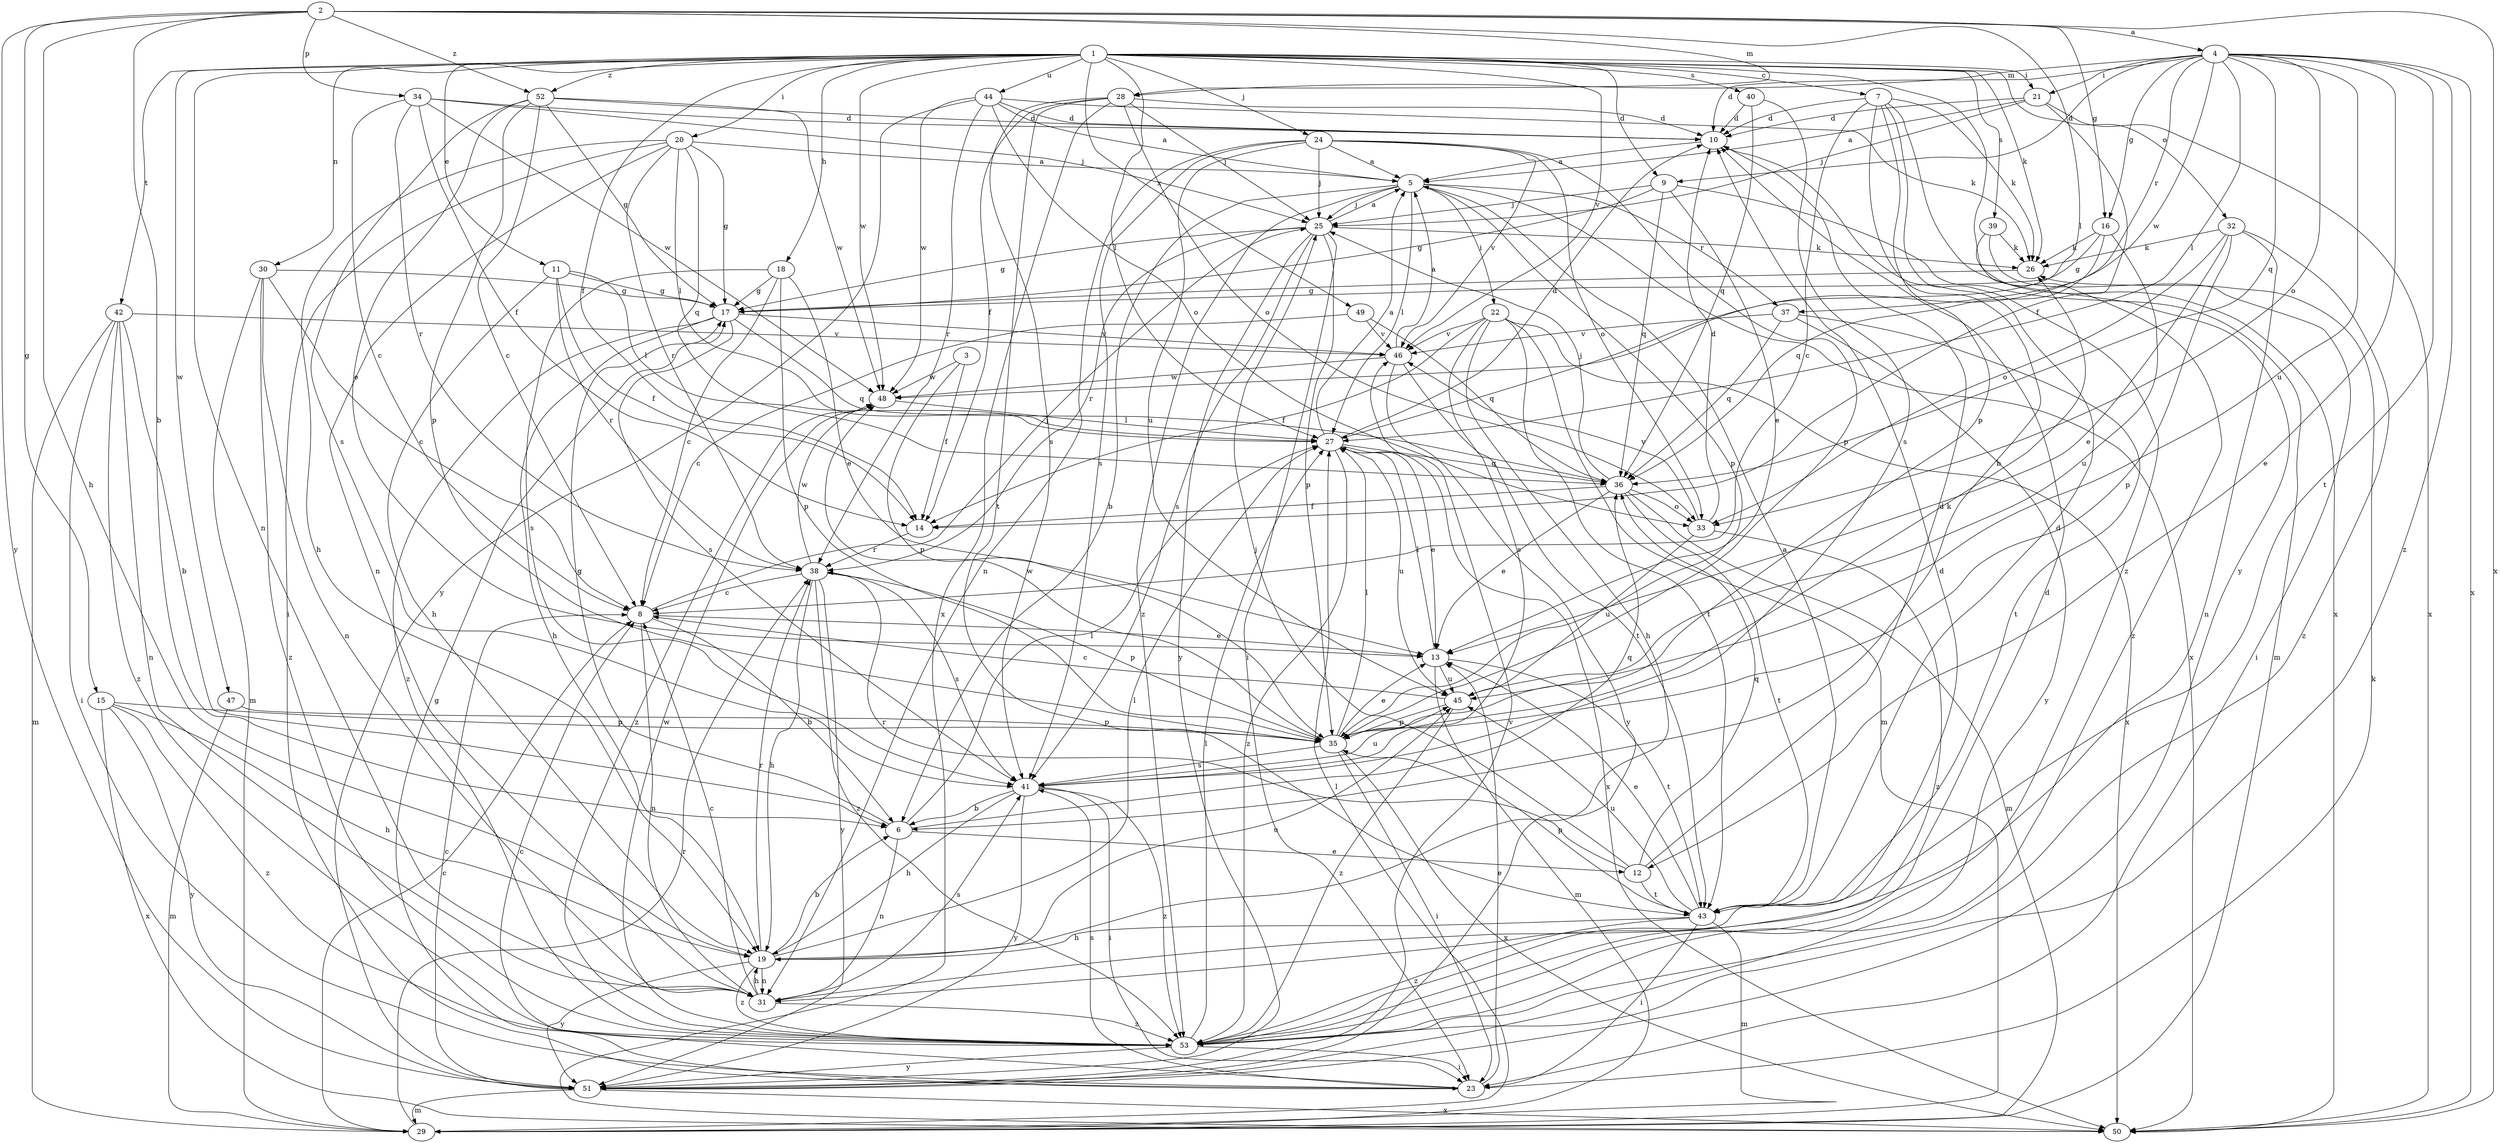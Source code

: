 strict digraph  {
	2 -> 4 [label=a];
	10 -> 5 [label=a];
	20 -> 5 [label=a];
	21 -> 5 [label=a];
	24 -> 5 [label=a];
	25 -> 5 [label=a];
	27 -> 5 [label=a];
	43 -> 5 [label=a];
	44 -> 5 [label=a];
	46 -> 5 [label=a];
	2 -> 6 [label=b];
	5 -> 6 [label=b];
	7 -> 6 [label=b];
	8 -> 6 [label=b];
	19 -> 6 [label=b];
	41 -> 6 [label=b];
	42 -> 6 [label=b];
	1 -> 7 [label=c];
	7 -> 8 [label=c];
	18 -> 8 [label=c];
	23 -> 8 [label=c];
	29 -> 8 [label=c];
	30 -> 8 [label=c];
	31 -> 8 [label=c];
	34 -> 8 [label=c];
	38 -> 8 [label=c];
	45 -> 8 [label=c];
	49 -> 8 [label=c];
	51 -> 8 [label=c];
	52 -> 8 [label=c];
	1 -> 9 [label=d];
	4 -> 9 [label=d];
	4 -> 10 [label=d];
	7 -> 10 [label=d];
	12 -> 10 [label=d];
	21 -> 10 [label=d];
	27 -> 10 [label=d];
	28 -> 10 [label=d];
	31 -> 10 [label=d];
	33 -> 10 [label=d];
	34 -> 10 [label=d];
	40 -> 10 [label=d];
	43 -> 10 [label=d];
	44 -> 10 [label=d];
	52 -> 10 [label=d];
	53 -> 10 [label=d];
	1 -> 11 [label=e];
	4 -> 12 [label=e];
	6 -> 12 [label=e];
	8 -> 13 [label=e];
	9 -> 13 [label=e];
	18 -> 13 [label=e];
	23 -> 13 [label=e];
	27 -> 13 [label=e];
	32 -> 13 [label=e];
	35 -> 13 [label=e];
	36 -> 13 [label=e];
	43 -> 13 [label=e];
	52 -> 13 [label=e];
	1 -> 14 [label=f];
	3 -> 14 [label=f];
	11 -> 14 [label=f];
	21 -> 14 [label=f];
	22 -> 14 [label=f];
	28 -> 14 [label=f];
	34 -> 14 [label=f];
	36 -> 14 [label=f];
	2 -> 15 [label=g];
	2 -> 16 [label=g];
	4 -> 16 [label=g];
	6 -> 17 [label=g];
	9 -> 17 [label=g];
	11 -> 17 [label=g];
	16 -> 17 [label=g];
	18 -> 17 [label=g];
	20 -> 17 [label=g];
	23 -> 17 [label=g];
	25 -> 17 [label=g];
	26 -> 17 [label=g];
	30 -> 17 [label=g];
	52 -> 17 [label=g];
	1 -> 18 [label=h];
	2 -> 19 [label=h];
	11 -> 19 [label=h];
	15 -> 19 [label=h];
	17 -> 19 [label=h];
	20 -> 19 [label=h];
	22 -> 19 [label=h];
	31 -> 19 [label=h];
	38 -> 19 [label=h];
	41 -> 19 [label=h];
	43 -> 19 [label=h];
	1 -> 20 [label=i];
	1 -> 21 [label=i];
	4 -> 21 [label=i];
	5 -> 22 [label=i];
	20 -> 23 [label=i];
	25 -> 23 [label=i];
	35 -> 23 [label=i];
	39 -> 23 [label=i];
	41 -> 23 [label=i];
	42 -> 23 [label=i];
	43 -> 23 [label=i];
	53 -> 23 [label=i];
	1 -> 24 [label=j];
	5 -> 25 [label=j];
	8 -> 25 [label=j];
	9 -> 25 [label=j];
	12 -> 25 [label=j];
	21 -> 25 [label=j];
	24 -> 25 [label=j];
	28 -> 25 [label=j];
	34 -> 25 [label=j];
	36 -> 25 [label=j];
	1 -> 26 [label=k];
	7 -> 26 [label=k];
	16 -> 26 [label=k];
	23 -> 26 [label=k];
	25 -> 26 [label=k];
	32 -> 26 [label=k];
	35 -> 26 [label=k];
	39 -> 26 [label=k];
	44 -> 26 [label=k];
	1 -> 27 [label=l];
	2 -> 27 [label=l];
	4 -> 27 [label=l];
	5 -> 27 [label=l];
	6 -> 27 [label=l];
	11 -> 27 [label=l];
	13 -> 27 [label=l];
	19 -> 27 [label=l];
	20 -> 27 [label=l];
	29 -> 27 [label=l];
	35 -> 27 [label=l];
	48 -> 27 [label=l];
	53 -> 27 [label=l];
	2 -> 28 [label=m];
	4 -> 28 [label=m];
	9 -> 29 [label=m];
	13 -> 29 [label=m];
	22 -> 29 [label=m];
	30 -> 29 [label=m];
	36 -> 29 [label=m];
	42 -> 29 [label=m];
	43 -> 29 [label=m];
	47 -> 29 [label=m];
	51 -> 29 [label=m];
	1 -> 30 [label=n];
	1 -> 31 [label=n];
	6 -> 31 [label=n];
	8 -> 31 [label=n];
	19 -> 31 [label=n];
	20 -> 31 [label=n];
	24 -> 31 [label=n];
	30 -> 31 [label=n];
	32 -> 31 [label=n];
	42 -> 31 [label=n];
	1 -> 32 [label=o];
	4 -> 33 [label=o];
	24 -> 33 [label=o];
	28 -> 33 [label=o];
	32 -> 33 [label=o];
	36 -> 33 [label=o];
	44 -> 33 [label=o];
	2 -> 34 [label=p];
	3 -> 35 [label=p];
	5 -> 35 [label=p];
	7 -> 35 [label=p];
	15 -> 35 [label=p];
	18 -> 35 [label=p];
	24 -> 35 [label=p];
	25 -> 35 [label=p];
	32 -> 35 [label=p];
	38 -> 35 [label=p];
	43 -> 35 [label=p];
	45 -> 35 [label=p];
	47 -> 35 [label=p];
	52 -> 35 [label=p];
	4 -> 36 [label=q];
	6 -> 36 [label=q];
	9 -> 36 [label=q];
	12 -> 36 [label=q];
	16 -> 36 [label=q];
	17 -> 36 [label=q];
	20 -> 36 [label=q];
	27 -> 36 [label=q];
	37 -> 36 [label=q];
	40 -> 36 [label=q];
	49 -> 36 [label=q];
	4 -> 37 [label=r];
	5 -> 37 [label=r];
	11 -> 38 [label=r];
	12 -> 38 [label=r];
	14 -> 38 [label=r];
	19 -> 38 [label=r];
	20 -> 38 [label=r];
	25 -> 38 [label=r];
	29 -> 38 [label=r];
	34 -> 38 [label=r];
	44 -> 38 [label=r];
	1 -> 39 [label=s];
	1 -> 40 [label=s];
	17 -> 41 [label=s];
	18 -> 41 [label=s];
	22 -> 41 [label=s];
	23 -> 41 [label=s];
	24 -> 41 [label=s];
	25 -> 41 [label=s];
	28 -> 41 [label=s];
	31 -> 41 [label=s];
	35 -> 41 [label=s];
	38 -> 41 [label=s];
	40 -> 41 [label=s];
	52 -> 41 [label=s];
	1 -> 42 [label=t];
	4 -> 43 [label=t];
	12 -> 43 [label=t];
	13 -> 43 [label=t];
	22 -> 43 [label=t];
	28 -> 43 [label=t];
	36 -> 43 [label=t];
	37 -> 43 [label=t];
	46 -> 43 [label=t];
	1 -> 44 [label=u];
	4 -> 45 [label=u];
	13 -> 45 [label=u];
	16 -> 45 [label=u];
	19 -> 45 [label=u];
	24 -> 45 [label=u];
	27 -> 45 [label=u];
	33 -> 45 [label=u];
	41 -> 45 [label=u];
	43 -> 45 [label=u];
	1 -> 46 [label=v];
	17 -> 46 [label=v];
	22 -> 46 [label=v];
	24 -> 46 [label=v];
	33 -> 46 [label=v];
	37 -> 46 [label=v];
	42 -> 46 [label=v];
	49 -> 46 [label=v];
	51 -> 46 [label=v];
	1 -> 47 [label=w];
	1 -> 48 [label=w];
	3 -> 48 [label=w];
	4 -> 48 [label=w];
	34 -> 48 [label=w];
	35 -> 48 [label=w];
	38 -> 48 [label=w];
	44 -> 48 [label=w];
	46 -> 48 [label=w];
	52 -> 48 [label=w];
	53 -> 48 [label=w];
	1 -> 49 [label=x];
	2 -> 50 [label=x];
	4 -> 50 [label=x];
	5 -> 50 [label=x];
	7 -> 50 [label=x];
	15 -> 50 [label=x];
	21 -> 50 [label=x];
	22 -> 50 [label=x];
	27 -> 50 [label=x];
	28 -> 50 [label=x];
	35 -> 50 [label=x];
	51 -> 50 [label=x];
	1 -> 51 [label=y];
	2 -> 51 [label=y];
	15 -> 51 [label=y];
	19 -> 51 [label=y];
	25 -> 51 [label=y];
	37 -> 51 [label=y];
	38 -> 51 [label=y];
	41 -> 51 [label=y];
	44 -> 51 [label=y];
	46 -> 51 [label=y];
	53 -> 51 [label=y];
	1 -> 52 [label=z];
	2 -> 52 [label=z];
	4 -> 53 [label=z];
	5 -> 53 [label=z];
	7 -> 53 [label=z];
	15 -> 53 [label=z];
	17 -> 53 [label=z];
	19 -> 53 [label=z];
	27 -> 53 [label=z];
	30 -> 53 [label=z];
	31 -> 53 [label=z];
	32 -> 53 [label=z];
	33 -> 53 [label=z];
	38 -> 53 [label=z];
	39 -> 53 [label=z];
	41 -> 53 [label=z];
	42 -> 53 [label=z];
	43 -> 53 [label=z];
	45 -> 53 [label=z];
	48 -> 53 [label=z];
}
